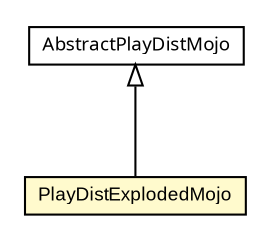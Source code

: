 #!/usr/local/bin/dot
#
# Class diagram 
# Generated by UmlGraph version 4.6 (http://www.spinellis.gr/sw/umlgraph)
#

digraph G {
	edge [fontname="arial",fontsize=10,labelfontname="arial",labelfontsize=10];
	node [fontname="arial",fontsize=10,shape=plaintext];
	// com.google.code.play.PlayDistExplodedMojo
	c672 [label=<<table border="0" cellborder="1" cellspacing="0" cellpadding="2" port="p" bgcolor="lemonChiffon" href="./PlayDistExplodedMojo.html">
		<tr><td><table border="0" cellspacing="0" cellpadding="1">
			<tr><td> PlayDistExplodedMojo </td></tr>
		</table></td></tr>
		</table>>, fontname="arial", fontcolor="black", fontsize=9.0];
	// com.google.code.play.AbstractPlayDistMojo
	c684 [label=<<table border="0" cellborder="1" cellspacing="0" cellpadding="2" port="p" href="./AbstractPlayDistMojo.html">
		<tr><td><table border="0" cellspacing="0" cellpadding="1">
			<tr><td><font face="ariali"> AbstractPlayDistMojo </font></td></tr>
		</table></td></tr>
		</table>>, fontname="arial", fontcolor="black", fontsize=9.0];
	//com.google.code.play.PlayDistExplodedMojo extends com.google.code.play.AbstractPlayDistMojo
	c684:p -> c672:p [dir=back,arrowtail=empty];
}

